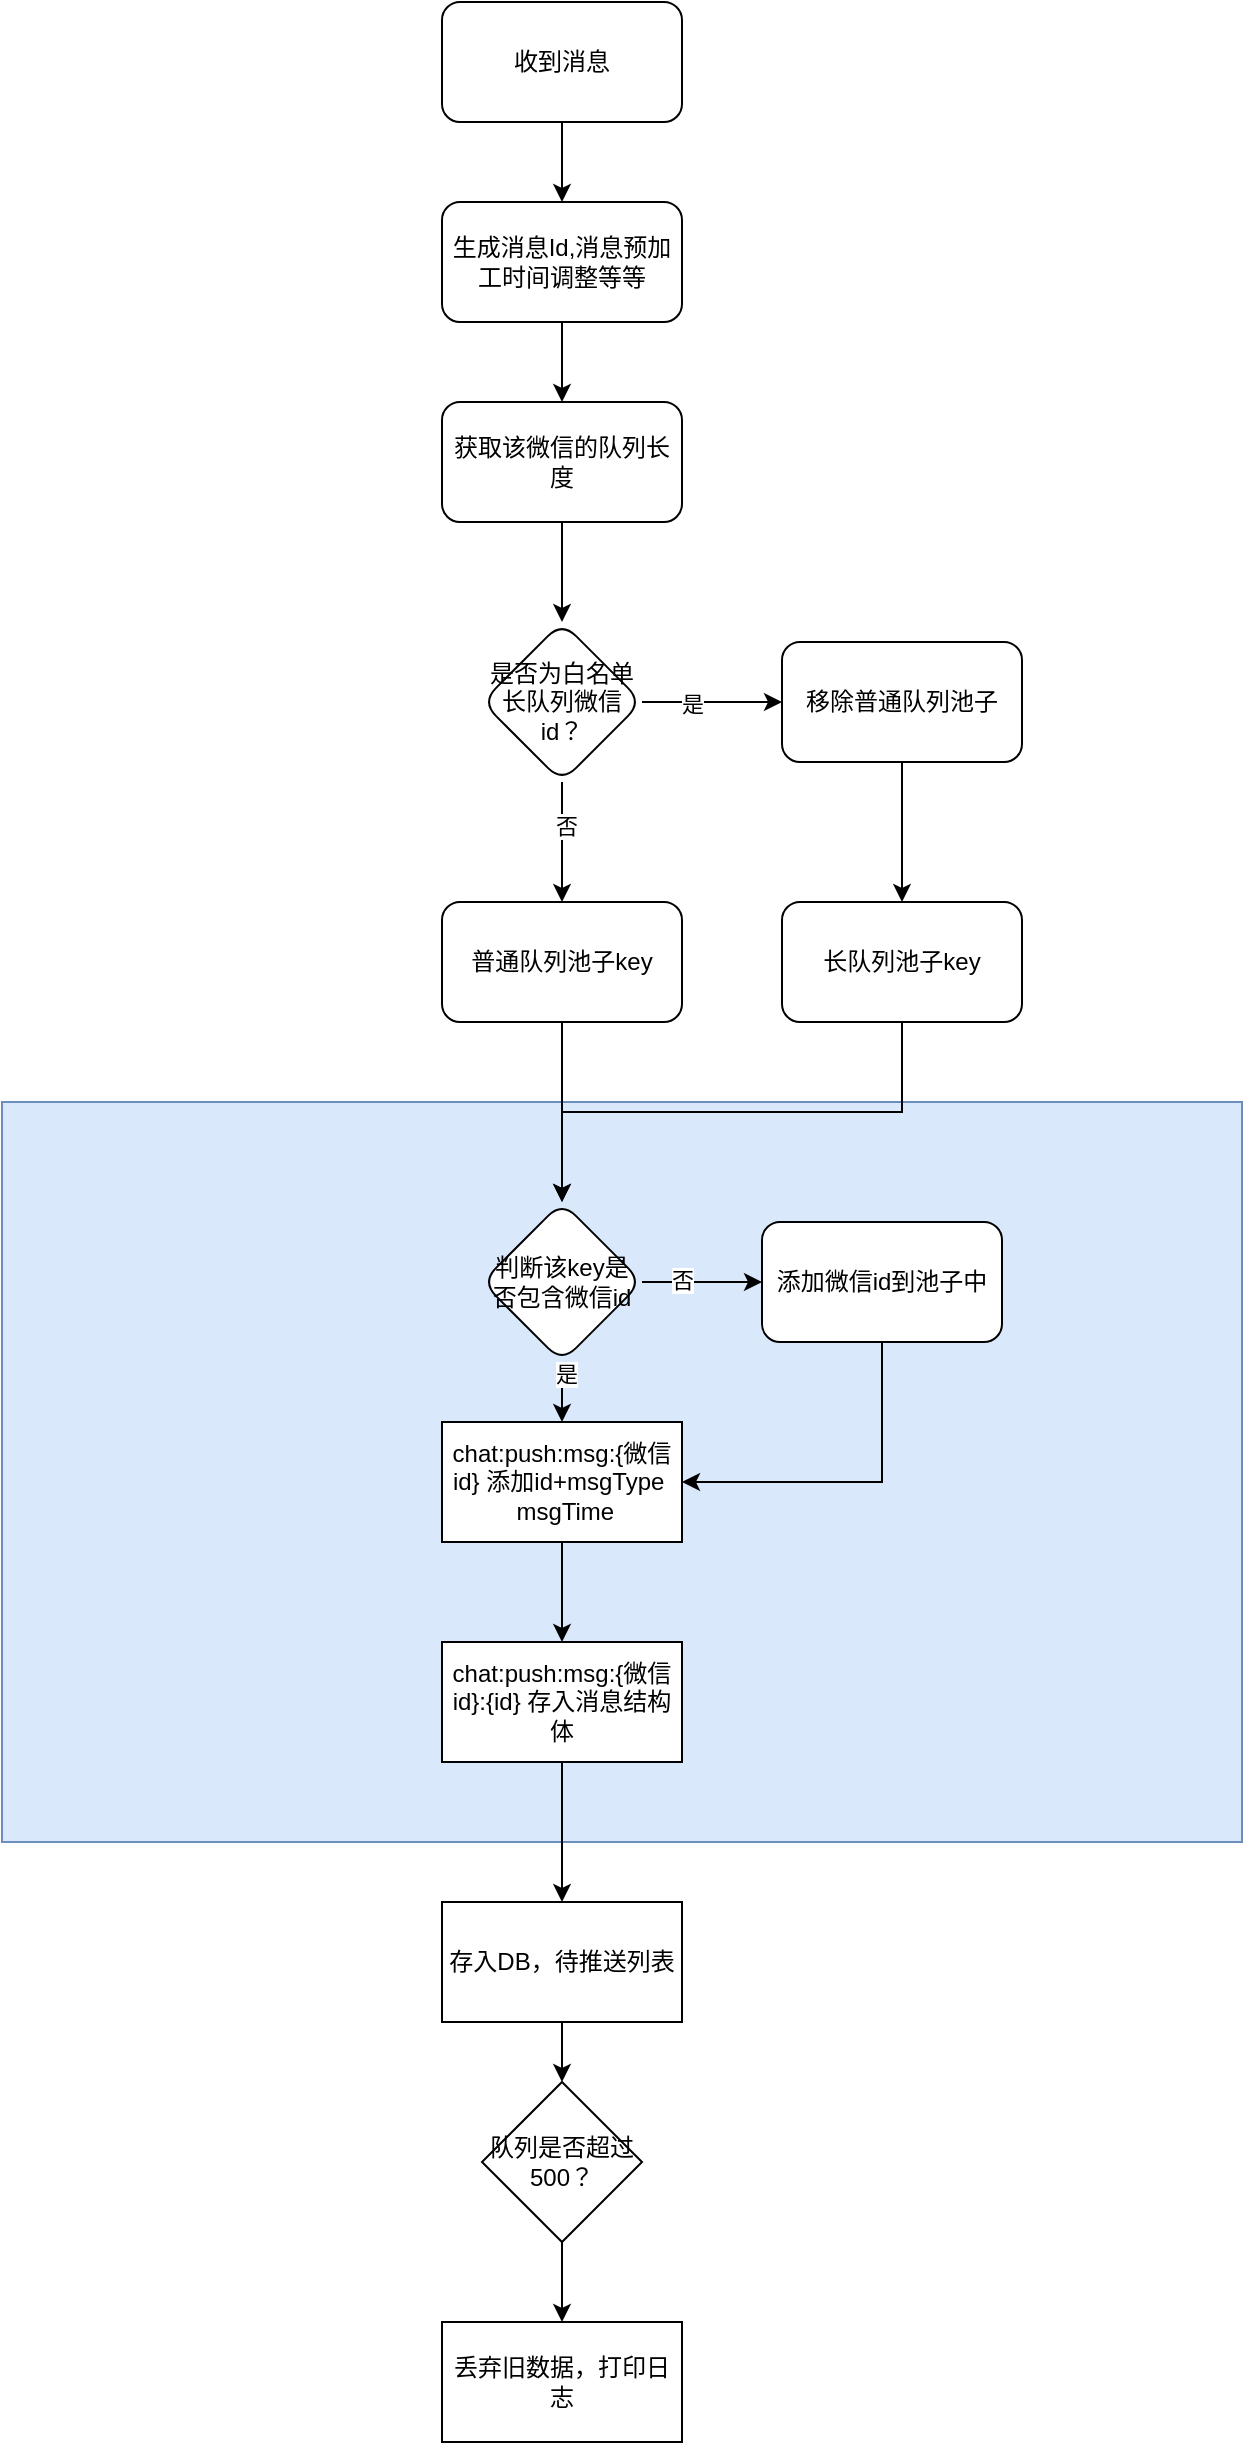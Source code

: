 <mxfile version="25.0.1">
  <diagram name="第 1 页" id="yM1FcHxh0TfIORd4exy4">
    <mxGraphModel dx="984" dy="1876" grid="1" gridSize="10" guides="1" tooltips="1" connect="1" arrows="1" fold="1" page="1" pageScale="1" pageWidth="827" pageHeight="1169" math="0" shadow="0">
      <root>
        <mxCell id="0" />
        <mxCell id="1" parent="0" />
        <mxCell id="roJMkj0LP4R8FdODdgCc-3" value="" style="rounded=0;whiteSpace=wrap;html=1;fillColor=#dae8fc;strokeColor=#6c8ebf;" parent="1" vertex="1">
          <mxGeometry x="120" y="300" width="620" height="370" as="geometry" />
        </mxCell>
        <mxCell id="spIjIB3Fh69WIwpA02LG-2" value="" style="edgeStyle=orthogonalEdgeStyle;rounded=0;orthogonalLoop=1;jettySize=auto;html=1;" parent="1" source="BucBX8Afqsv7EcoYQEeD-1" target="spIjIB3Fh69WIwpA02LG-1" edge="1">
          <mxGeometry relative="1" as="geometry" />
        </mxCell>
        <mxCell id="BucBX8Afqsv7EcoYQEeD-1" value="收到消息" style="rounded=1;whiteSpace=wrap;html=1;" parent="1" vertex="1">
          <mxGeometry x="340" y="-250" width="120" height="60" as="geometry" />
        </mxCell>
        <mxCell id="spIjIB3Fh69WIwpA02LG-43" value="" style="edgeStyle=orthogonalEdgeStyle;rounded=0;orthogonalLoop=1;jettySize=auto;html=1;" parent="1" source="spIjIB3Fh69WIwpA02LG-1" target="spIjIB3Fh69WIwpA02LG-42" edge="1">
          <mxGeometry relative="1" as="geometry" />
        </mxCell>
        <mxCell id="spIjIB3Fh69WIwpA02LG-1" value="生成消息Id,消息预加工时间调整等等" style="rounded=1;whiteSpace=wrap;html=1;" parent="1" vertex="1">
          <mxGeometry x="340" y="-150" width="120" height="60" as="geometry" />
        </mxCell>
        <mxCell id="5roH2hSay-TzDHHU6k5d-6" value="" style="edgeStyle=orthogonalEdgeStyle;rounded=0;orthogonalLoop=1;jettySize=auto;html=1;" edge="1" parent="1" source="spIjIB3Fh69WIwpA02LG-42" target="5roH2hSay-TzDHHU6k5d-5">
          <mxGeometry relative="1" as="geometry" />
        </mxCell>
        <mxCell id="spIjIB3Fh69WIwpA02LG-42" value="获取该微信的队列长度" style="rounded=1;whiteSpace=wrap;html=1;" parent="1" vertex="1">
          <mxGeometry x="340" y="-50" width="120" height="60" as="geometry" />
        </mxCell>
        <mxCell id="5roH2hSay-TzDHHU6k5d-8" value="" style="edgeStyle=orthogonalEdgeStyle;rounded=0;orthogonalLoop=1;jettySize=auto;html=1;" edge="1" parent="1" source="5roH2hSay-TzDHHU6k5d-5" target="5roH2hSay-TzDHHU6k5d-7">
          <mxGeometry relative="1" as="geometry" />
        </mxCell>
        <mxCell id="5roH2hSay-TzDHHU6k5d-9" value="是" style="edgeLabel;html=1;align=center;verticalAlign=middle;resizable=0;points=[];" vertex="1" connectable="0" parent="5roH2hSay-TzDHHU6k5d-8">
          <mxGeometry x="-0.3" y="-1" relative="1" as="geometry">
            <mxPoint as="offset" />
          </mxGeometry>
        </mxCell>
        <mxCell id="5roH2hSay-TzDHHU6k5d-14" value="" style="edgeStyle=orthogonalEdgeStyle;rounded=0;orthogonalLoop=1;jettySize=auto;html=1;" edge="1" parent="1" source="5roH2hSay-TzDHHU6k5d-5" target="5roH2hSay-TzDHHU6k5d-13">
          <mxGeometry relative="1" as="geometry" />
        </mxCell>
        <mxCell id="5roH2hSay-TzDHHU6k5d-15" value="否" style="edgeLabel;html=1;align=center;verticalAlign=middle;resizable=0;points=[];" vertex="1" connectable="0" parent="5roH2hSay-TzDHHU6k5d-14">
          <mxGeometry x="-0.267" y="2" relative="1" as="geometry">
            <mxPoint as="offset" />
          </mxGeometry>
        </mxCell>
        <mxCell id="5roH2hSay-TzDHHU6k5d-5" value="是否为白名单长队列微信id？" style="rhombus;whiteSpace=wrap;html=1;rounded=1;" vertex="1" parent="1">
          <mxGeometry x="360" y="60" width="80" height="80" as="geometry" />
        </mxCell>
        <mxCell id="5roH2hSay-TzDHHU6k5d-17" value="" style="edgeStyle=orthogonalEdgeStyle;rounded=0;orthogonalLoop=1;jettySize=auto;html=1;" edge="1" parent="1" source="5roH2hSay-TzDHHU6k5d-7" target="5roH2hSay-TzDHHU6k5d-16">
          <mxGeometry relative="1" as="geometry" />
        </mxCell>
        <mxCell id="5roH2hSay-TzDHHU6k5d-7" value="移除普通队列池子" style="whiteSpace=wrap;html=1;rounded=1;" vertex="1" parent="1">
          <mxGeometry x="510" y="70" width="120" height="60" as="geometry" />
        </mxCell>
        <mxCell id="5roH2hSay-TzDHHU6k5d-19" value="" style="edgeStyle=orthogonalEdgeStyle;rounded=0;orthogonalLoop=1;jettySize=auto;html=1;" edge="1" parent="1" source="5roH2hSay-TzDHHU6k5d-13" target="5roH2hSay-TzDHHU6k5d-18">
          <mxGeometry relative="1" as="geometry" />
        </mxCell>
        <mxCell id="5roH2hSay-TzDHHU6k5d-13" value="普通队列池子key" style="whiteSpace=wrap;html=1;rounded=1;" vertex="1" parent="1">
          <mxGeometry x="340" y="200" width="120" height="60" as="geometry" />
        </mxCell>
        <mxCell id="5roH2hSay-TzDHHU6k5d-38" style="edgeStyle=orthogonalEdgeStyle;rounded=0;orthogonalLoop=1;jettySize=auto;html=1;exitX=0.5;exitY=1;exitDx=0;exitDy=0;entryX=0.5;entryY=0;entryDx=0;entryDy=0;" edge="1" parent="1" source="5roH2hSay-TzDHHU6k5d-16" target="5roH2hSay-TzDHHU6k5d-18">
          <mxGeometry relative="1" as="geometry" />
        </mxCell>
        <mxCell id="5roH2hSay-TzDHHU6k5d-16" value="长队列池子key" style="whiteSpace=wrap;html=1;rounded=1;" vertex="1" parent="1">
          <mxGeometry x="510" y="200" width="120" height="60" as="geometry" />
        </mxCell>
        <mxCell id="5roH2hSay-TzDHHU6k5d-21" value="" style="edgeStyle=orthogonalEdgeStyle;rounded=0;orthogonalLoop=1;jettySize=auto;html=1;" edge="1" parent="1" source="5roH2hSay-TzDHHU6k5d-18" target="5roH2hSay-TzDHHU6k5d-20">
          <mxGeometry relative="1" as="geometry" />
        </mxCell>
        <mxCell id="5roH2hSay-TzDHHU6k5d-26" value="否" style="edgeLabel;html=1;align=center;verticalAlign=middle;resizable=0;points=[];" vertex="1" connectable="0" parent="5roH2hSay-TzDHHU6k5d-21">
          <mxGeometry x="-0.333" y="1" relative="1" as="geometry">
            <mxPoint as="offset" />
          </mxGeometry>
        </mxCell>
        <mxCell id="5roH2hSay-TzDHHU6k5d-24" style="edgeStyle=orthogonalEdgeStyle;rounded=0;orthogonalLoop=1;jettySize=auto;html=1;exitX=0.5;exitY=1;exitDx=0;exitDy=0;entryX=0.5;entryY=0;entryDx=0;entryDy=0;" edge="1" parent="1" source="5roH2hSay-TzDHHU6k5d-18" target="5roH2hSay-TzDHHU6k5d-22">
          <mxGeometry relative="1" as="geometry" />
        </mxCell>
        <mxCell id="5roH2hSay-TzDHHU6k5d-27" value="是" style="edgeLabel;html=1;align=center;verticalAlign=middle;resizable=0;points=[];" vertex="1" connectable="0" parent="5roH2hSay-TzDHHU6k5d-24">
          <mxGeometry x="-0.6" y="2" relative="1" as="geometry">
            <mxPoint as="offset" />
          </mxGeometry>
        </mxCell>
        <mxCell id="5roH2hSay-TzDHHU6k5d-18" value="判断该key是否包含微信id" style="rhombus;whiteSpace=wrap;html=1;rounded=1;" vertex="1" parent="1">
          <mxGeometry x="360" y="350" width="80" height="80" as="geometry" />
        </mxCell>
        <mxCell id="5roH2hSay-TzDHHU6k5d-28" style="edgeStyle=orthogonalEdgeStyle;rounded=0;orthogonalLoop=1;jettySize=auto;html=1;exitX=0.5;exitY=1;exitDx=0;exitDy=0;entryX=1;entryY=0.5;entryDx=0;entryDy=0;" edge="1" parent="1" source="5roH2hSay-TzDHHU6k5d-20" target="5roH2hSay-TzDHHU6k5d-22">
          <mxGeometry relative="1" as="geometry" />
        </mxCell>
        <mxCell id="5roH2hSay-TzDHHU6k5d-20" value="添加微信id到池子中" style="whiteSpace=wrap;html=1;rounded=1;" vertex="1" parent="1">
          <mxGeometry x="500" y="360" width="120" height="60" as="geometry" />
        </mxCell>
        <mxCell id="5roH2hSay-TzDHHU6k5d-25" style="edgeStyle=orthogonalEdgeStyle;rounded=0;orthogonalLoop=1;jettySize=auto;html=1;exitX=0.5;exitY=1;exitDx=0;exitDy=0;" edge="1" parent="1" source="5roH2hSay-TzDHHU6k5d-22" target="5roH2hSay-TzDHHU6k5d-23">
          <mxGeometry relative="1" as="geometry" />
        </mxCell>
        <mxCell id="5roH2hSay-TzDHHU6k5d-22" value="chat:push:msg:{微信id} 添加id+msgType&amp;nbsp; &amp;nbsp;msgTime" style="whiteSpace=wrap;html=1;" vertex="1" parent="1">
          <mxGeometry x="340" y="460" width="120" height="60" as="geometry" />
        </mxCell>
        <mxCell id="5roH2hSay-TzDHHU6k5d-36" value="" style="edgeStyle=orthogonalEdgeStyle;rounded=0;orthogonalLoop=1;jettySize=auto;html=1;" edge="1" parent="1" source="5roH2hSay-TzDHHU6k5d-23" target="5roH2hSay-TzDHHU6k5d-35">
          <mxGeometry relative="1" as="geometry" />
        </mxCell>
        <mxCell id="5roH2hSay-TzDHHU6k5d-23" value="chat:push:msg:{微信id}:{id}&amp;nbsp;存入消息结构体" style="whiteSpace=wrap;html=1;" vertex="1" parent="1">
          <mxGeometry x="340" y="570" width="120" height="60" as="geometry" />
        </mxCell>
        <mxCell id="5roH2hSay-TzDHHU6k5d-34" value="" style="edgeStyle=orthogonalEdgeStyle;rounded=0;orthogonalLoop=1;jettySize=auto;html=1;" edge="1" parent="1" source="5roH2hSay-TzDHHU6k5d-31" target="5roH2hSay-TzDHHU6k5d-33">
          <mxGeometry relative="1" as="geometry" />
        </mxCell>
        <mxCell id="5roH2hSay-TzDHHU6k5d-31" value="队列是否超过500？" style="rhombus;whiteSpace=wrap;html=1;" vertex="1" parent="1">
          <mxGeometry x="360" y="790" width="80" height="80" as="geometry" />
        </mxCell>
        <mxCell id="5roH2hSay-TzDHHU6k5d-33" value="丢弃旧数据，打印日志" style="whiteSpace=wrap;html=1;" vertex="1" parent="1">
          <mxGeometry x="340" y="910" width="120" height="60" as="geometry" />
        </mxCell>
        <mxCell id="5roH2hSay-TzDHHU6k5d-37" style="edgeStyle=orthogonalEdgeStyle;rounded=0;orthogonalLoop=1;jettySize=auto;html=1;exitX=0.5;exitY=1;exitDx=0;exitDy=0;entryX=0.5;entryY=0;entryDx=0;entryDy=0;" edge="1" parent="1" source="5roH2hSay-TzDHHU6k5d-35" target="5roH2hSay-TzDHHU6k5d-31">
          <mxGeometry relative="1" as="geometry" />
        </mxCell>
        <mxCell id="5roH2hSay-TzDHHU6k5d-35" value="存入DB，待推送列表" style="whiteSpace=wrap;html=1;" vertex="1" parent="1">
          <mxGeometry x="340" y="700" width="120" height="60" as="geometry" />
        </mxCell>
      </root>
    </mxGraphModel>
  </diagram>
</mxfile>
